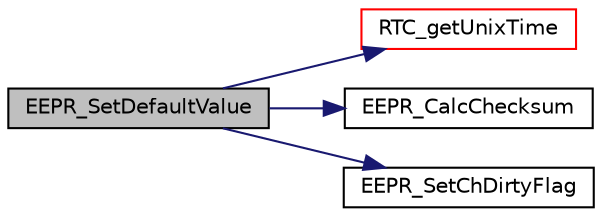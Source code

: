 digraph "EEPR_SetDefaultValue"
{
  edge [fontname="Helvetica",fontsize="10",labelfontname="Helvetica",labelfontsize="10"];
  node [fontname="Helvetica",fontsize="10",shape=record];
  rankdir="LR";
  Node100 [label="EEPR_SetDefaultValue",height=0.2,width=0.4,color="black", fillcolor="grey75", style="filled", fontcolor="black"];
  Node100 -> Node101 [color="midnightblue",fontsize="10",style="solid",fontname="Helvetica"];
  Node101 [label="RTC_getUnixTime",height=0.2,width=0.4,color="red", fillcolor="white", style="filled",URL="$rtc_8c.html#a0ad67615f5978667da4d8f3f6e79244e"];
  Node100 -> Node105 [color="midnightblue",fontsize="10",style="solid",fontname="Helvetica"];
  Node105 [label="EEPR_CalcChecksum",height=0.2,width=0.4,color="black", fillcolor="white", style="filled",URL="$eepr__cfg_8c.html#ab14595ae571d9012a9650b3e2da964a5"];
  Node100 -> Node106 [color="midnightblue",fontsize="10",style="solid",fontname="Helvetica"];
  Node106 [label="EEPR_SetChDirtyFlag",height=0.2,width=0.4,color="black", fillcolor="white", style="filled",URL="$eepr__cfg_8c.html#a62ad4bbac7d8b92d7481346b31cf187d",tooltip="sets a dirty flag to indicate that the data of a channel have been changed "];
}
